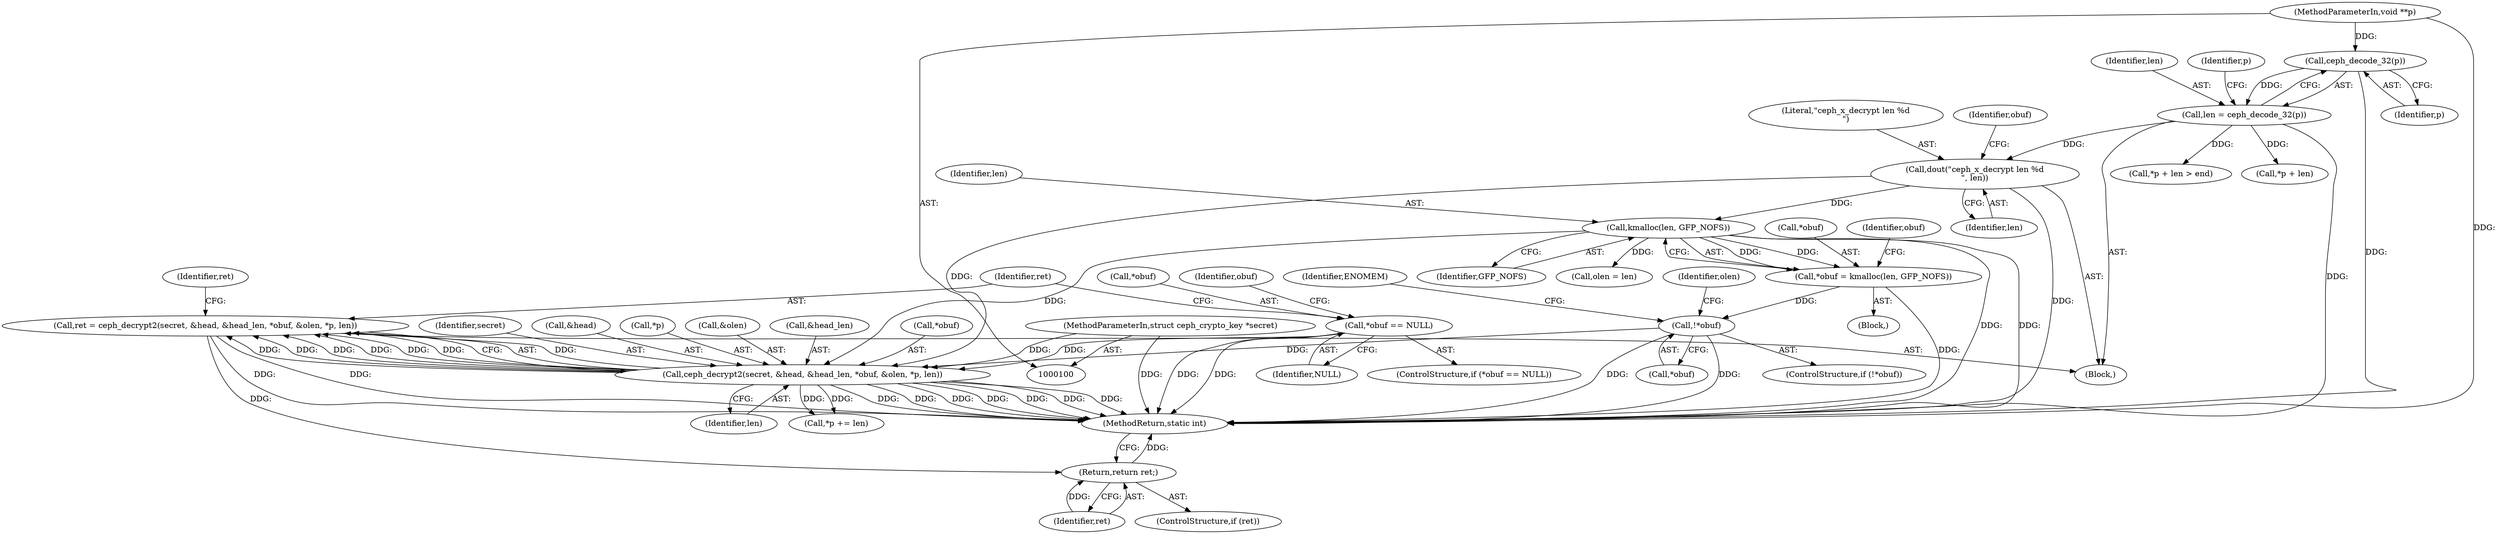 digraph "0_linux_c27a3e4d667fdcad3db7b104f75659478e0c68d8@API" {
"1000154" [label="(Call,ret = ceph_decrypt2(secret, &head, &head_len, *obuf, &olen, *p, len))"];
"1000156" [label="(Call,ceph_decrypt2(secret, &head, &head_len, *obuf, &olen, *p, len))"];
"1000101" [label="(MethodParameterIn,struct ceph_crypto_key *secret)"];
"1000133" [label="(Call,*obuf == NULL)"];
"1000145" [label="(Call,!*obuf)"];
"1000138" [label="(Call,*obuf = kmalloc(len, GFP_NOFS))"];
"1000141" [label="(Call,kmalloc(len, GFP_NOFS))"];
"1000129" [label="(Call,dout(\"ceph_x_decrypt len %d\n\", len))"];
"1000115" [label="(Call,len = ceph_decode_32(p))"];
"1000117" [label="(Call,ceph_decode_32(p))"];
"1000102" [label="(MethodParameterIn,void **p)"];
"1000171" [label="(Return,return ret;)"];
"1000133" [label="(Call,*obuf == NULL)"];
"1000143" [label="(Identifier,GFP_NOFS)"];
"1000116" [label="(Identifier,len)"];
"1000156" [label="(Call,ceph_decrypt2(secret, &head, &head_len, *obuf, &olen, *p, len))"];
"1000137" [label="(Block,)"];
"1000168" [label="(Identifier,len)"];
"1000150" [label="(Identifier,ENOMEM)"];
"1000141" [label="(Call,kmalloc(len, GFP_NOFS))"];
"1000134" [label="(Call,*obuf)"];
"1000118" [label="(Identifier,p)"];
"1000123" [label="(Identifier,p)"];
"1000195" [label="(MethodReturn,static int)"];
"1000155" [label="(Identifier,ret)"];
"1000166" [label="(Call,*p)"];
"1000152" [label="(Identifier,olen)"];
"1000115" [label="(Call,len = ceph_decode_32(p))"];
"1000164" [label="(Call,&olen)"];
"1000140" [label="(Identifier,obuf)"];
"1000142" [label="(Identifier,len)"];
"1000120" [label="(Call,*p + len > end)"];
"1000162" [label="(Call,*obuf)"];
"1000129" [label="(Call,dout(\"ceph_x_decrypt len %d\n\", len))"];
"1000145" [label="(Call,!*obuf)"];
"1000171" [label="(Return,return ret;)"];
"1000138" [label="(Call,*obuf = kmalloc(len, GFP_NOFS))"];
"1000157" [label="(Identifier,secret)"];
"1000144" [label="(ControlStructure,if (!*obuf))"];
"1000130" [label="(Literal,\"ceph_x_decrypt len %d\n\")"];
"1000117" [label="(Call,ceph_decode_32(p))"];
"1000189" [label="(Call,*p += len)"];
"1000170" [label="(Identifier,ret)"];
"1000135" [label="(Identifier,obuf)"];
"1000146" [label="(Call,*obuf)"];
"1000106" [label="(Block,)"];
"1000121" [label="(Call,*p + len)"];
"1000101" [label="(MethodParameterIn,struct ceph_crypto_key *secret)"];
"1000139" [label="(Call,*obuf)"];
"1000158" [label="(Call,&head)"];
"1000102" [label="(MethodParameterIn,void **p)"];
"1000132" [label="(ControlStructure,if (*obuf == NULL))"];
"1000154" [label="(Call,ret = ceph_decrypt2(secret, &head, &head_len, *obuf, &olen, *p, len))"];
"1000172" [label="(Identifier,ret)"];
"1000160" [label="(Call,&head_len)"];
"1000147" [label="(Identifier,obuf)"];
"1000131" [label="(Identifier,len)"];
"1000151" [label="(Call,olen = len)"];
"1000169" [label="(ControlStructure,if (ret))"];
"1000136" [label="(Identifier,NULL)"];
"1000154" -> "1000106"  [label="AST: "];
"1000154" -> "1000156"  [label="CFG: "];
"1000155" -> "1000154"  [label="AST: "];
"1000156" -> "1000154"  [label="AST: "];
"1000170" -> "1000154"  [label="CFG: "];
"1000154" -> "1000195"  [label="DDG: "];
"1000154" -> "1000195"  [label="DDG: "];
"1000156" -> "1000154"  [label="DDG: "];
"1000156" -> "1000154"  [label="DDG: "];
"1000156" -> "1000154"  [label="DDG: "];
"1000156" -> "1000154"  [label="DDG: "];
"1000156" -> "1000154"  [label="DDG: "];
"1000156" -> "1000154"  [label="DDG: "];
"1000156" -> "1000154"  [label="DDG: "];
"1000154" -> "1000171"  [label="DDG: "];
"1000156" -> "1000168"  [label="CFG: "];
"1000157" -> "1000156"  [label="AST: "];
"1000158" -> "1000156"  [label="AST: "];
"1000160" -> "1000156"  [label="AST: "];
"1000162" -> "1000156"  [label="AST: "];
"1000164" -> "1000156"  [label="AST: "];
"1000166" -> "1000156"  [label="AST: "];
"1000168" -> "1000156"  [label="AST: "];
"1000156" -> "1000195"  [label="DDG: "];
"1000156" -> "1000195"  [label="DDG: "];
"1000156" -> "1000195"  [label="DDG: "];
"1000156" -> "1000195"  [label="DDG: "];
"1000156" -> "1000195"  [label="DDG: "];
"1000156" -> "1000195"  [label="DDG: "];
"1000156" -> "1000195"  [label="DDG: "];
"1000101" -> "1000156"  [label="DDG: "];
"1000133" -> "1000156"  [label="DDG: "];
"1000145" -> "1000156"  [label="DDG: "];
"1000129" -> "1000156"  [label="DDG: "];
"1000141" -> "1000156"  [label="DDG: "];
"1000156" -> "1000189"  [label="DDG: "];
"1000156" -> "1000189"  [label="DDG: "];
"1000101" -> "1000100"  [label="AST: "];
"1000101" -> "1000195"  [label="DDG: "];
"1000133" -> "1000132"  [label="AST: "];
"1000133" -> "1000136"  [label="CFG: "];
"1000134" -> "1000133"  [label="AST: "];
"1000136" -> "1000133"  [label="AST: "];
"1000140" -> "1000133"  [label="CFG: "];
"1000155" -> "1000133"  [label="CFG: "];
"1000133" -> "1000195"  [label="DDG: "];
"1000133" -> "1000195"  [label="DDG: "];
"1000145" -> "1000144"  [label="AST: "];
"1000145" -> "1000146"  [label="CFG: "];
"1000146" -> "1000145"  [label="AST: "];
"1000150" -> "1000145"  [label="CFG: "];
"1000152" -> "1000145"  [label="CFG: "];
"1000145" -> "1000195"  [label="DDG: "];
"1000145" -> "1000195"  [label="DDG: "];
"1000138" -> "1000145"  [label="DDG: "];
"1000138" -> "1000137"  [label="AST: "];
"1000138" -> "1000141"  [label="CFG: "];
"1000139" -> "1000138"  [label="AST: "];
"1000141" -> "1000138"  [label="AST: "];
"1000147" -> "1000138"  [label="CFG: "];
"1000138" -> "1000195"  [label="DDG: "];
"1000141" -> "1000138"  [label="DDG: "];
"1000141" -> "1000138"  [label="DDG: "];
"1000141" -> "1000143"  [label="CFG: "];
"1000142" -> "1000141"  [label="AST: "];
"1000143" -> "1000141"  [label="AST: "];
"1000141" -> "1000195"  [label="DDG: "];
"1000141" -> "1000195"  [label="DDG: "];
"1000129" -> "1000141"  [label="DDG: "];
"1000141" -> "1000151"  [label="DDG: "];
"1000129" -> "1000106"  [label="AST: "];
"1000129" -> "1000131"  [label="CFG: "];
"1000130" -> "1000129"  [label="AST: "];
"1000131" -> "1000129"  [label="AST: "];
"1000135" -> "1000129"  [label="CFG: "];
"1000129" -> "1000195"  [label="DDG: "];
"1000115" -> "1000129"  [label="DDG: "];
"1000115" -> "1000106"  [label="AST: "];
"1000115" -> "1000117"  [label="CFG: "];
"1000116" -> "1000115"  [label="AST: "];
"1000117" -> "1000115"  [label="AST: "];
"1000123" -> "1000115"  [label="CFG: "];
"1000115" -> "1000195"  [label="DDG: "];
"1000117" -> "1000115"  [label="DDG: "];
"1000115" -> "1000120"  [label="DDG: "];
"1000115" -> "1000121"  [label="DDG: "];
"1000117" -> "1000118"  [label="CFG: "];
"1000118" -> "1000117"  [label="AST: "];
"1000117" -> "1000195"  [label="DDG: "];
"1000102" -> "1000117"  [label="DDG: "];
"1000102" -> "1000100"  [label="AST: "];
"1000102" -> "1000195"  [label="DDG: "];
"1000171" -> "1000169"  [label="AST: "];
"1000171" -> "1000172"  [label="CFG: "];
"1000172" -> "1000171"  [label="AST: "];
"1000195" -> "1000171"  [label="CFG: "];
"1000171" -> "1000195"  [label="DDG: "];
"1000172" -> "1000171"  [label="DDG: "];
}
